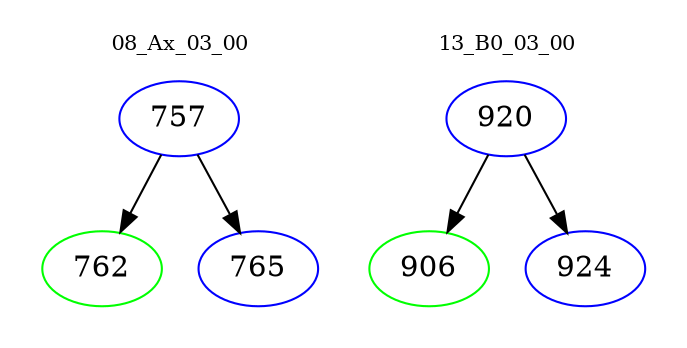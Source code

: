 digraph{
subgraph cluster_0 {
color = white
label = "08_Ax_03_00";
fontsize=10;
T0_757 [label="757", color="blue"]
T0_757 -> T0_762 [color="black"]
T0_762 [label="762", color="green"]
T0_757 -> T0_765 [color="black"]
T0_765 [label="765", color="blue"]
}
subgraph cluster_1 {
color = white
label = "13_B0_03_00";
fontsize=10;
T1_920 [label="920", color="blue"]
T1_920 -> T1_906 [color="black"]
T1_906 [label="906", color="green"]
T1_920 -> T1_924 [color="black"]
T1_924 [label="924", color="blue"]
}
}
